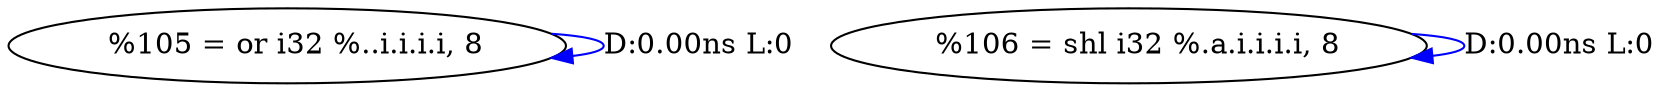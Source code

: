 digraph {
Node0x374c020[label="  %105 = or i32 %..i.i.i.i, 8"];
Node0x374c020 -> Node0x374c020[label="D:0.00ns L:0",color=blue];
Node0x374c100[label="  %106 = shl i32 %.a.i.i.i.i, 8"];
Node0x374c100 -> Node0x374c100[label="D:0.00ns L:0",color=blue];
}
